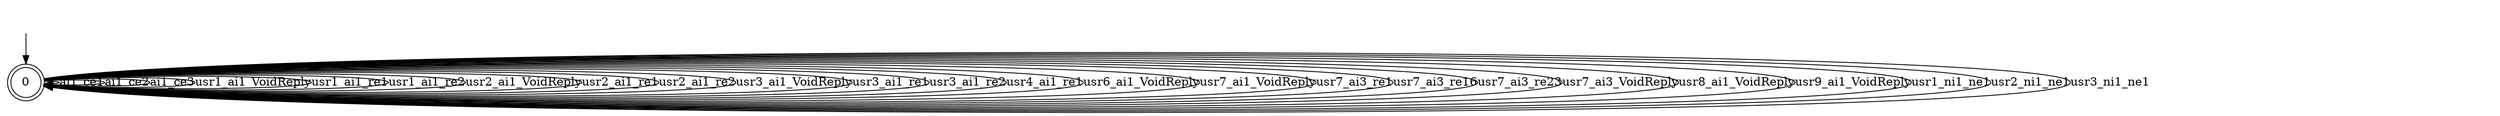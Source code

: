 digraph T1 {
0 [label="0", shape=doublecircle];
0 -> 0  [label="ai1_ce1"];
0 -> 0  [label="ai1_ce2"];
0 -> 0  [label="ai1_ce3"];
0 -> 0  [label="usr1_ai1_VoidReply"];
0 -> 0  [label="usr1_ai1_re1"];
0 -> 0  [label="usr1_ai1_re2"];
0 -> 0  [label="usr2_ai1_VoidReply"];
0 -> 0  [label="usr2_ai1_re1"];
0 -> 0  [label="usr2_ai1_re2"];
0 -> 0  [label="usr3_ai1_VoidReply"];
0 -> 0  [label="usr3_ai1_re1"];
0 -> 0  [label="usr3_ai1_re2"];
0 -> 0  [label="usr4_ai1_re1"];
0 -> 0  [label="usr6_ai1_VoidReply"];
0 -> 0  [label="usr7_ai1_VoidReply"];
0 -> 0  [label="usr7_ai3_re1"];
0 -> 0  [label="usr7_ai3_re16"];
0 -> 0  [label="usr7_ai3_re23"];
0 -> 0  [label="usr7_ai3_VoidReply"];
0 -> 0  [label="usr8_ai1_VoidReply"];
0 -> 0  [label="usr9_ai1_VoidReply"];
0 -> 0  [label="usr1_ni1_ne1"];
0 -> 0  [label="usr2_ni1_ne1"];
0 -> 0  [label="usr3_ni1_ne1"];
__start0 [label="", shape=none];
__start0 -> 0  [label=""];
}
